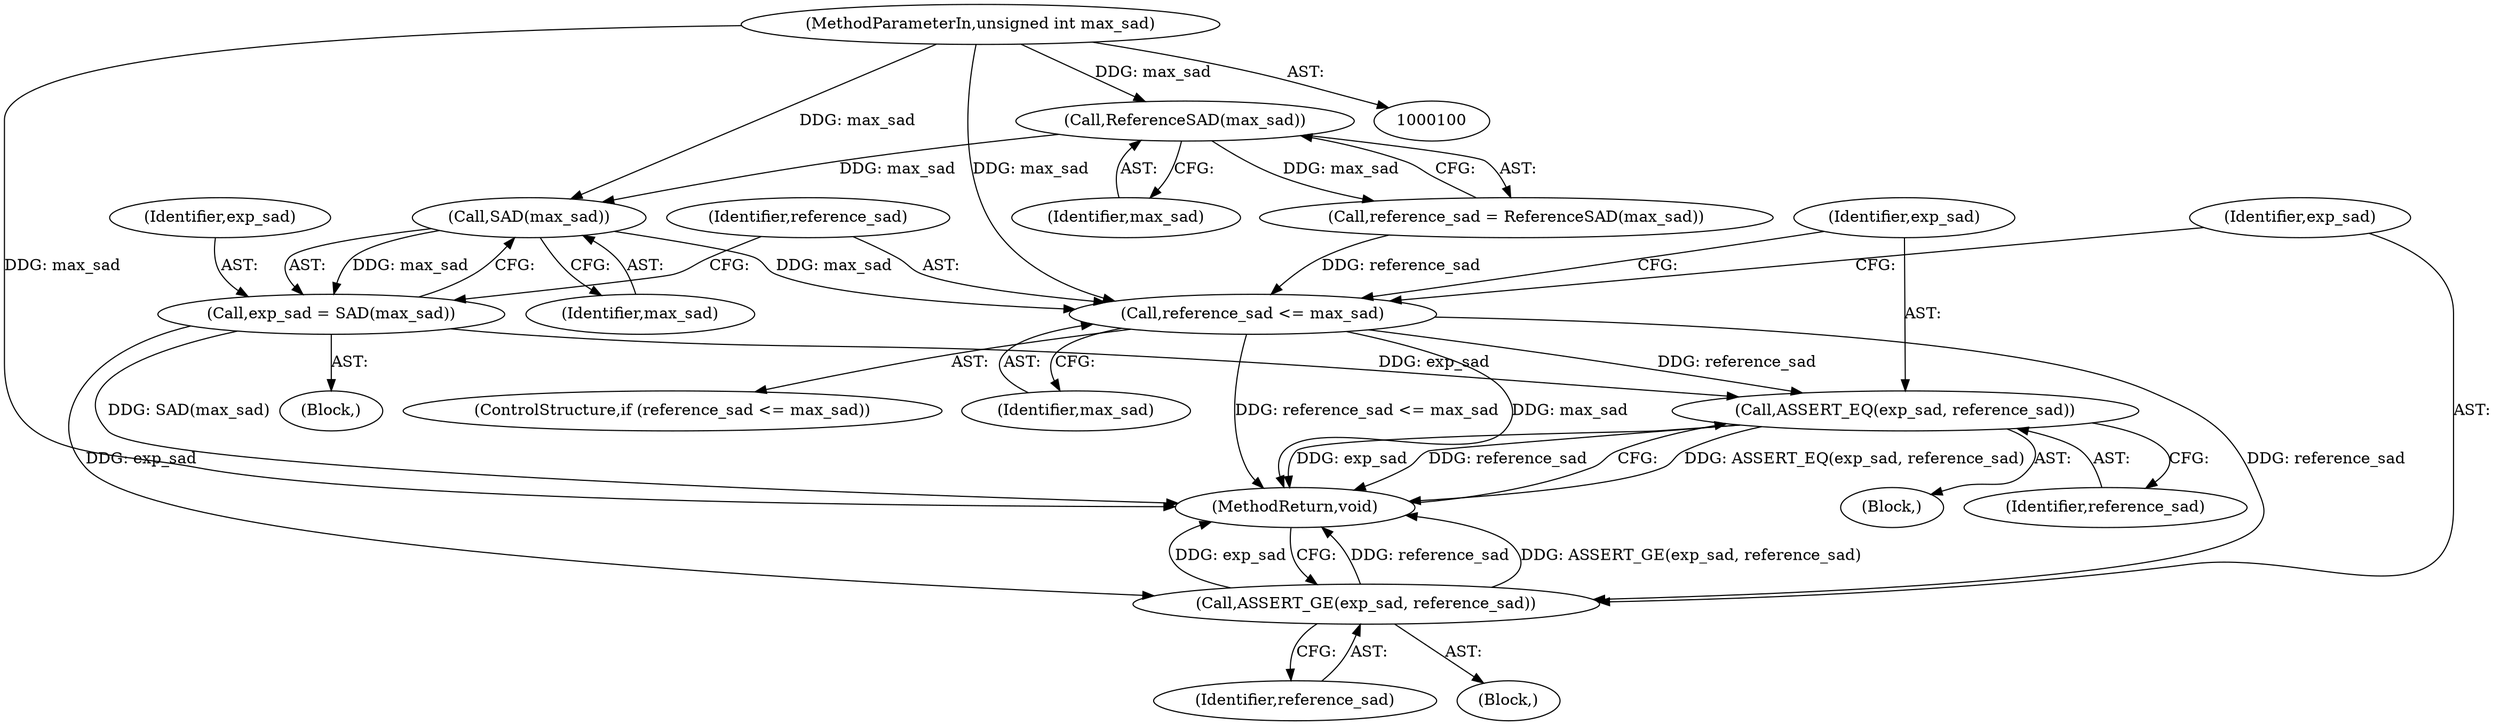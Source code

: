digraph "1_Android_5a9753fca56f0eeb9f61e342b2fccffc364f9426_95@del" {
"1000111" [label="(Call,SAD(max_sad))"];
"1000107" [label="(Call,ReferenceSAD(max_sad))"];
"1000101" [label="(MethodParameterIn,unsigned int max_sad)"];
"1000109" [label="(Call,exp_sad = SAD(max_sad))"];
"1000118" [label="(Call,ASSERT_EQ(exp_sad, reference_sad))"];
"1000123" [label="(Call,ASSERT_GE(exp_sad, reference_sad))"];
"1000114" [label="(Call,reference_sad <= max_sad)"];
"1000105" [label="(Call,reference_sad = ReferenceSAD(max_sad))"];
"1000126" [label="(MethodReturn,void)"];
"1000113" [label="(ControlStructure,if (reference_sad <= max_sad))"];
"1000124" [label="(Identifier,exp_sad)"];
"1000125" [label="(Identifier,reference_sad)"];
"1000111" [label="(Call,SAD(max_sad))"];
"1000110" [label="(Identifier,exp_sad)"];
"1000116" [label="(Identifier,max_sad)"];
"1000115" [label="(Identifier,reference_sad)"];
"1000117" [label="(Block,)"];
"1000107" [label="(Call,ReferenceSAD(max_sad))"];
"1000108" [label="(Identifier,max_sad)"];
"1000119" [label="(Identifier,exp_sad)"];
"1000122" [label="(Block,)"];
"1000101" [label="(MethodParameterIn,unsigned int max_sad)"];
"1000120" [label="(Identifier,reference_sad)"];
"1000102" [label="(Block,)"];
"1000118" [label="(Call,ASSERT_EQ(exp_sad, reference_sad))"];
"1000114" [label="(Call,reference_sad <= max_sad)"];
"1000123" [label="(Call,ASSERT_GE(exp_sad, reference_sad))"];
"1000109" [label="(Call,exp_sad = SAD(max_sad))"];
"1000112" [label="(Identifier,max_sad)"];
"1000111" -> "1000109"  [label="AST: "];
"1000111" -> "1000112"  [label="CFG: "];
"1000112" -> "1000111"  [label="AST: "];
"1000109" -> "1000111"  [label="CFG: "];
"1000111" -> "1000109"  [label="DDG: max_sad"];
"1000107" -> "1000111"  [label="DDG: max_sad"];
"1000101" -> "1000111"  [label="DDG: max_sad"];
"1000111" -> "1000114"  [label="DDG: max_sad"];
"1000107" -> "1000105"  [label="AST: "];
"1000107" -> "1000108"  [label="CFG: "];
"1000108" -> "1000107"  [label="AST: "];
"1000105" -> "1000107"  [label="CFG: "];
"1000107" -> "1000105"  [label="DDG: max_sad"];
"1000101" -> "1000107"  [label="DDG: max_sad"];
"1000101" -> "1000100"  [label="AST: "];
"1000101" -> "1000126"  [label="DDG: max_sad"];
"1000101" -> "1000114"  [label="DDG: max_sad"];
"1000109" -> "1000102"  [label="AST: "];
"1000110" -> "1000109"  [label="AST: "];
"1000115" -> "1000109"  [label="CFG: "];
"1000109" -> "1000126"  [label="DDG: SAD(max_sad)"];
"1000109" -> "1000118"  [label="DDG: exp_sad"];
"1000109" -> "1000123"  [label="DDG: exp_sad"];
"1000118" -> "1000117"  [label="AST: "];
"1000118" -> "1000120"  [label="CFG: "];
"1000119" -> "1000118"  [label="AST: "];
"1000120" -> "1000118"  [label="AST: "];
"1000126" -> "1000118"  [label="CFG: "];
"1000118" -> "1000126"  [label="DDG: ASSERT_EQ(exp_sad, reference_sad)"];
"1000118" -> "1000126"  [label="DDG: exp_sad"];
"1000118" -> "1000126"  [label="DDG: reference_sad"];
"1000114" -> "1000118"  [label="DDG: reference_sad"];
"1000123" -> "1000122"  [label="AST: "];
"1000123" -> "1000125"  [label="CFG: "];
"1000124" -> "1000123"  [label="AST: "];
"1000125" -> "1000123"  [label="AST: "];
"1000126" -> "1000123"  [label="CFG: "];
"1000123" -> "1000126"  [label="DDG: reference_sad"];
"1000123" -> "1000126"  [label="DDG: ASSERT_GE(exp_sad, reference_sad)"];
"1000123" -> "1000126"  [label="DDG: exp_sad"];
"1000114" -> "1000123"  [label="DDG: reference_sad"];
"1000114" -> "1000113"  [label="AST: "];
"1000114" -> "1000116"  [label="CFG: "];
"1000115" -> "1000114"  [label="AST: "];
"1000116" -> "1000114"  [label="AST: "];
"1000119" -> "1000114"  [label="CFG: "];
"1000124" -> "1000114"  [label="CFG: "];
"1000114" -> "1000126"  [label="DDG: reference_sad <= max_sad"];
"1000114" -> "1000126"  [label="DDG: max_sad"];
"1000105" -> "1000114"  [label="DDG: reference_sad"];
}
